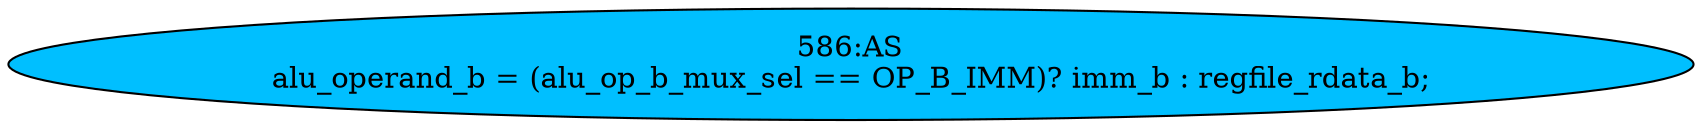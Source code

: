 strict digraph "" {
	node [label="\N"];
	"586:AS"	 [ast="<pyverilog.vparser.ast.Assign object at 0x7f2170023b50>",
		def_var="['alu_operand_b']",
		fillcolor=deepskyblue,
		label="586:AS
alu_operand_b = (alu_op_b_mux_sel == OP_B_IMM)? imm_b : regfile_rdata_b;",
		statements="[]",
		style=filled,
		typ=Assign,
		use_var="['alu_op_b_mux_sel', 'OP_B_IMM', 'imm_b', 'regfile_rdata_b']"];
}
